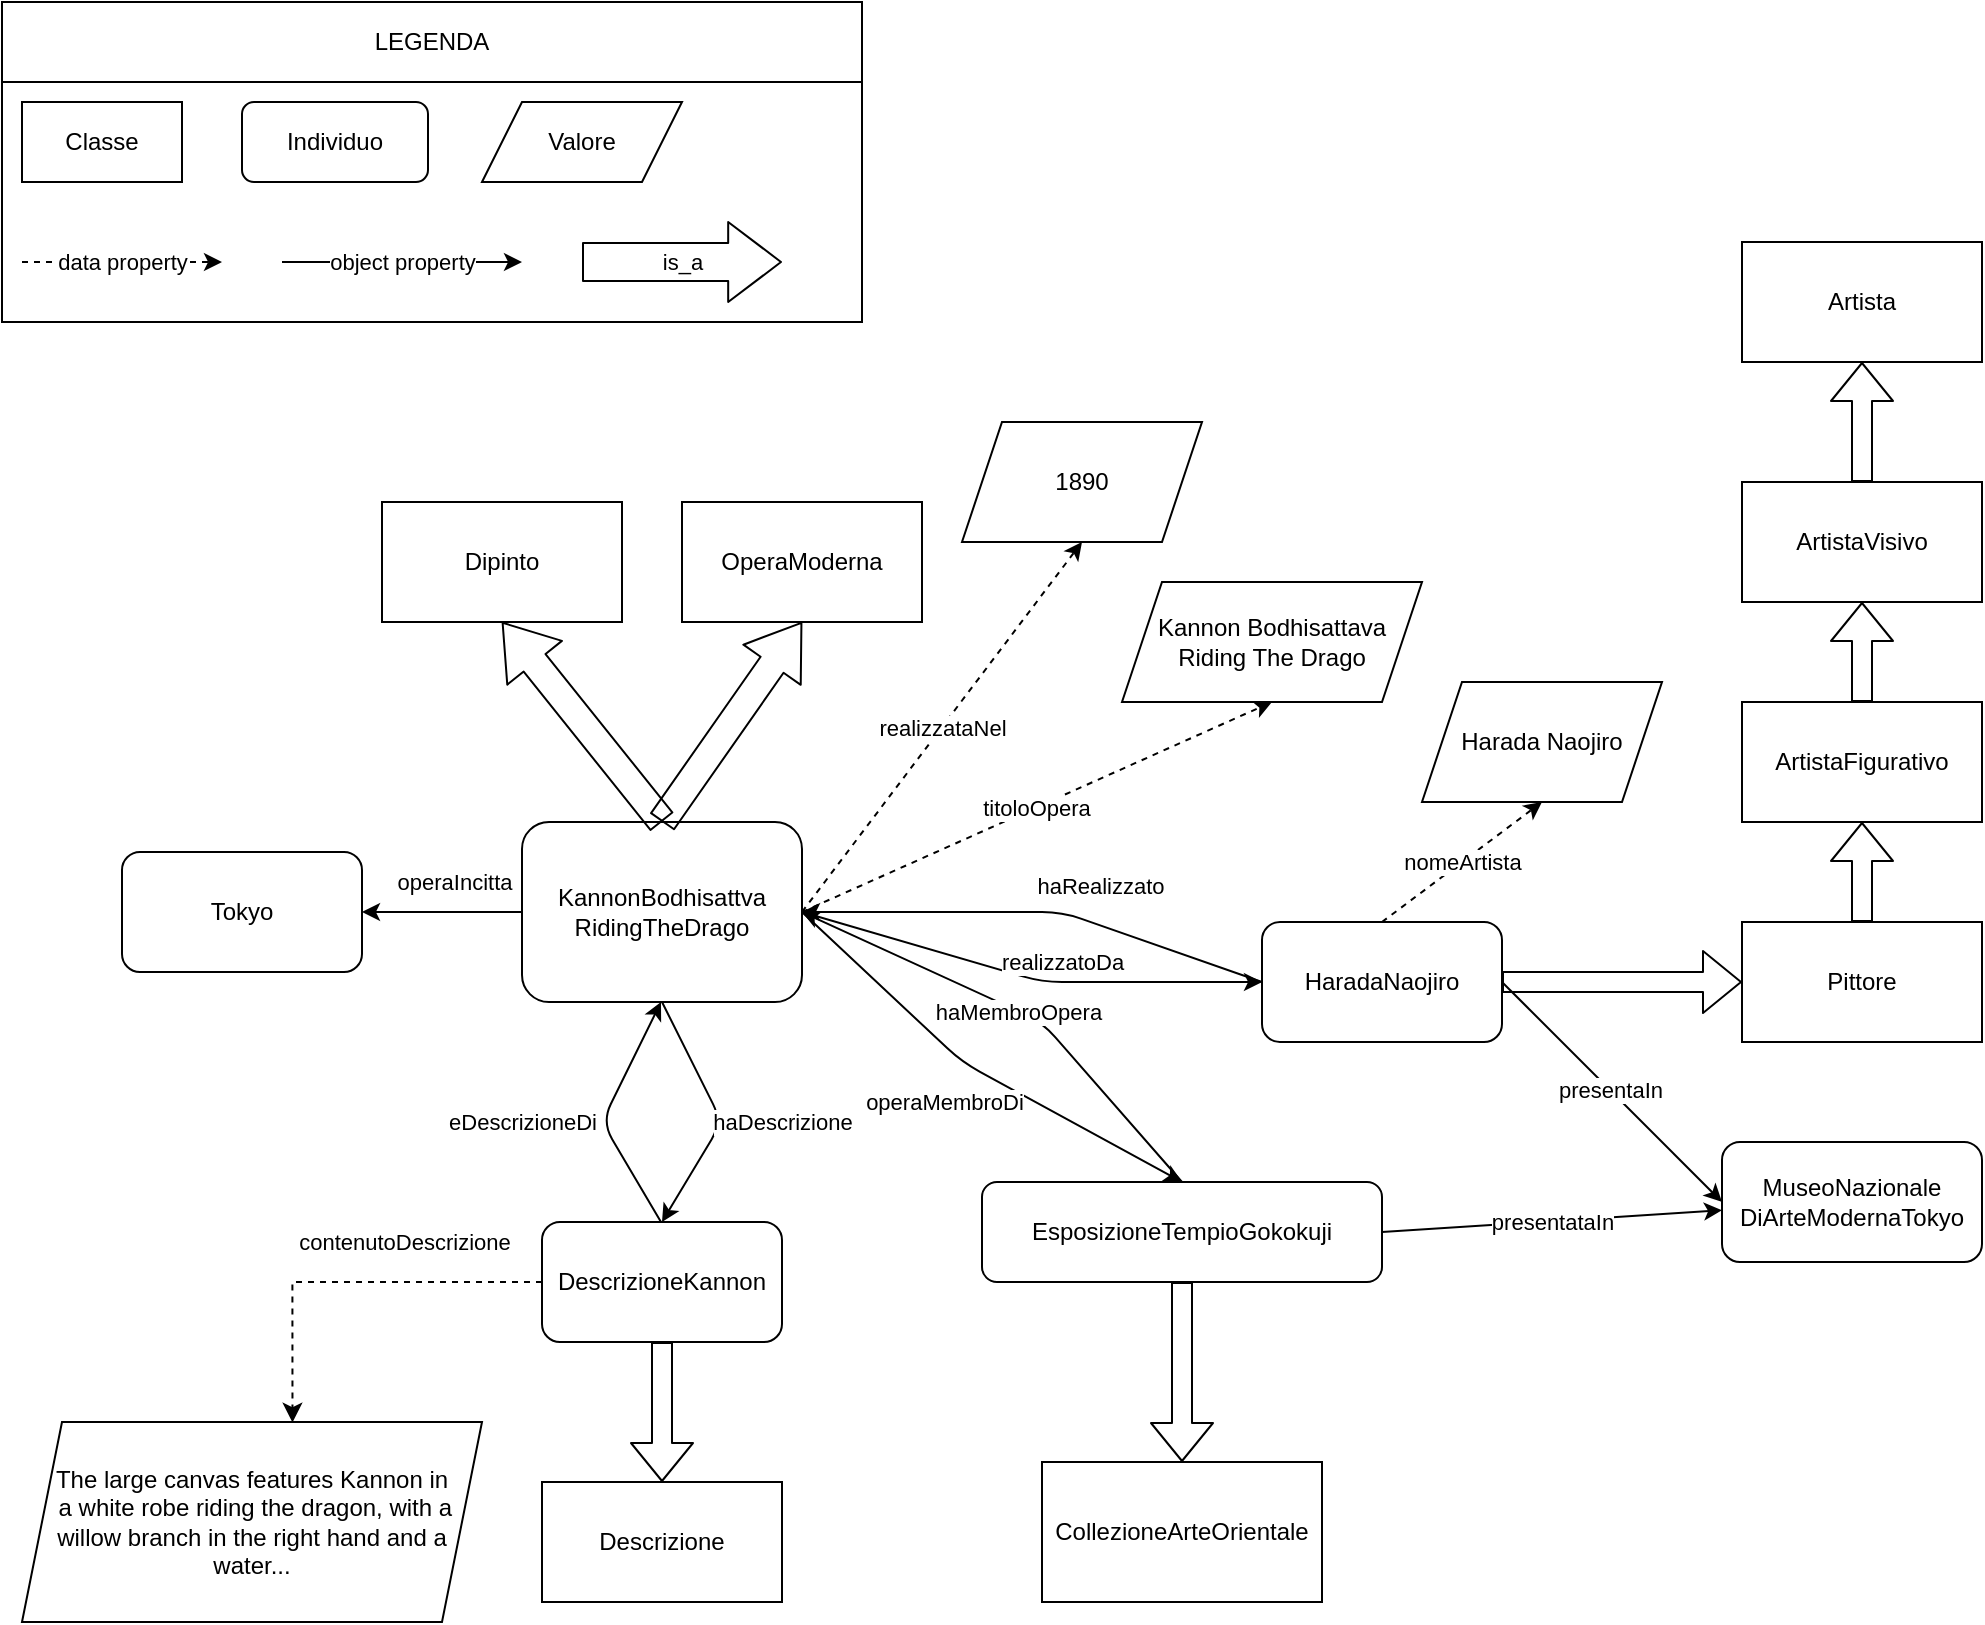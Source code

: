 <mxfile version="14.3.0" type="device"><diagram id="W7IGe3O9VNVbnZJ6zpuv" name="Page-1"><mxGraphModel dx="1906" dy="884" grid="1" gridSize="10" guides="1" tooltips="1" connect="1" arrows="1" fold="1" page="1" pageScale="1" pageWidth="827" pageHeight="1169" math="0" shadow="0"><root><mxCell id="0"/><mxCell id="1" parent="0"/><mxCell id="T6f1IbdC6FOyt4YjDUTe-45" value="eDescrizioneDi" style="endArrow=classic;html=1;exitX=0.5;exitY=1;exitDx=0;exitDy=0;entryX=0.5;entryY=0;entryDx=0;entryDy=0;" edge="1" parent="1"><mxGeometry x="-0.07" y="40" width="50" height="50" relative="1" as="geometry"><mxPoint x="819.5" y="1160" as="sourcePoint"/><mxPoint x="819.5" y="1050" as="targetPoint"/><Array as="points"><mxPoint x="790" y="1110"/></Array><mxPoint x="-4" y="18" as="offset"/></mxGeometry></mxCell><mxCell id="T6f1IbdC6FOyt4YjDUTe-46" value="KannonBodhisattva&lt;br&gt;RidingTheDrago" style="rounded=1;whiteSpace=wrap;html=1;" vertex="1" parent="1"><mxGeometry x="750" y="960" width="140" height="90" as="geometry"/></mxCell><mxCell id="T6f1IbdC6FOyt4YjDUTe-47" value="" style="shape=flexArrow;endArrow=classic;html=1;width=14;endSize=8.2;exitX=0.5;exitY=0;exitDx=0;exitDy=0;entryX=0.5;entryY=1;entryDx=0;entryDy=0;" edge="1" parent="1" source="T6f1IbdC6FOyt4YjDUTe-46" target="T6f1IbdC6FOyt4YjDUTe-49"><mxGeometry width="50" height="50" relative="1" as="geometry"><mxPoint x="810" y="830" as="sourcePoint"/><mxPoint x="830" y="760" as="targetPoint"/><Array as="points"/></mxGeometry></mxCell><mxCell id="T6f1IbdC6FOyt4YjDUTe-48" value="DescrizioneKannon" style="rounded=1;whiteSpace=wrap;html=1;" vertex="1" parent="1"><mxGeometry x="760" y="1160" width="120" height="60" as="geometry"/></mxCell><mxCell id="T6f1IbdC6FOyt4YjDUTe-49" value="Dipinto" style="rounded=0;whiteSpace=wrap;html=1;" vertex="1" parent="1"><mxGeometry x="680" y="800" width="120" height="60" as="geometry"/></mxCell><mxCell id="T6f1IbdC6FOyt4YjDUTe-50" value="OperaModerna" style="rounded=0;whiteSpace=wrap;html=1;" vertex="1" parent="1"><mxGeometry x="830" y="800" width="120" height="60" as="geometry"/></mxCell><mxCell id="T6f1IbdC6FOyt4YjDUTe-51" value="" style="shape=flexArrow;endArrow=classic;html=1;width=14;endSize=8.2;exitX=0.5;exitY=0;exitDx=0;exitDy=0;entryX=0.5;entryY=1;entryDx=0;entryDy=0;" edge="1" parent="1" source="T6f1IbdC6FOyt4YjDUTe-46" target="T6f1IbdC6FOyt4YjDUTe-50"><mxGeometry width="50" height="50" relative="1" as="geometry"><mxPoint x="920" y="820" as="sourcePoint"/><mxPoint x="915" y="750" as="targetPoint"/><Array as="points"/></mxGeometry></mxCell><mxCell id="T6f1IbdC6FOyt4YjDUTe-52" value="realizzatoDa" style="endArrow=classic;html=1;exitX=1;exitY=0.5;exitDx=0;exitDy=0;entryX=0;entryY=0.5;entryDx=0;entryDy=0;" edge="1" parent="1" source="T6f1IbdC6FOyt4YjDUTe-46" target="T6f1IbdC6FOyt4YjDUTe-53"><mxGeometry x="0.15" y="10" width="50" height="50" relative="1" as="geometry"><mxPoint x="980" y="920" as="sourcePoint"/><mxPoint x="1050" y="940" as="targetPoint"/><Array as="points"><mxPoint x="1010" y="1040"/></Array><mxPoint as="offset"/></mxGeometry></mxCell><mxCell id="T6f1IbdC6FOyt4YjDUTe-53" value="HaradaNaojiro" style="rounded=1;whiteSpace=wrap;html=1;" vertex="1" parent="1"><mxGeometry x="1120" y="1010" width="120" height="60" as="geometry"/></mxCell><mxCell id="T6f1IbdC6FOyt4YjDUTe-54" value="1890" style="shape=parallelogram;perimeter=parallelogramPerimeter;whiteSpace=wrap;html=1;fixedSize=1;" vertex="1" parent="1"><mxGeometry x="970" y="760" width="120" height="60" as="geometry"/></mxCell><mxCell id="T6f1IbdC6FOyt4YjDUTe-55" value="realizzataNel" style="endArrow=classic;html=1;entryX=0.5;entryY=1;entryDx=0;entryDy=0;dashed=1;" edge="1" parent="1" target="T6f1IbdC6FOyt4YjDUTe-54"><mxGeometry width="50" height="50" relative="1" as="geometry"><mxPoint x="890" y="1005" as="sourcePoint"/><mxPoint x="1010" y="790" as="targetPoint"/></mxGeometry></mxCell><mxCell id="T6f1IbdC6FOyt4YjDUTe-56" value="titoloOpera" style="endArrow=classic;html=1;dashed=1;exitX=1;exitY=0.5;exitDx=0;exitDy=0;entryX=0.5;entryY=1;entryDx=0;entryDy=0;" edge="1" parent="1" source="T6f1IbdC6FOyt4YjDUTe-46" target="T6f1IbdC6FOyt4YjDUTe-57"><mxGeometry width="50" height="50" relative="1" as="geometry"><mxPoint x="1040" y="860" as="sourcePoint"/><mxPoint x="1090" y="830" as="targetPoint"/></mxGeometry></mxCell><mxCell id="T6f1IbdC6FOyt4YjDUTe-57" value="Kannon Bodhisattava Riding The Drago" style="shape=parallelogram;perimeter=parallelogramPerimeter;whiteSpace=wrap;html=1;fixedSize=1;" vertex="1" parent="1"><mxGeometry x="1050" y="840" width="150" height="60" as="geometry"/></mxCell><mxCell id="T6f1IbdC6FOyt4YjDUTe-58" value="contenutoDescrizione" style="edgeStyle=orthogonalEdgeStyle;rounded=0;orthogonalLoop=1;jettySize=auto;html=1;entryX=0.588;entryY=0.003;entryDx=0;entryDy=0;endSize=7;dashed=1;entryPerimeter=0;" edge="1" parent="1" target="T6f1IbdC6FOyt4YjDUTe-69"><mxGeometry x="-0.289" y="-20" relative="1" as="geometry"><Array as="points"><mxPoint x="635" y="1190"/></Array><mxPoint x="942.5" y="1220" as="targetPoint"/><mxPoint x="760" y="1190" as="sourcePoint"/><mxPoint as="offset"/></mxGeometry></mxCell><mxCell id="T6f1IbdC6FOyt4YjDUTe-59" value="Descrizione" style="rounded=0;whiteSpace=wrap;html=1;" vertex="1" parent="1"><mxGeometry x="760" y="1290" width="120" height="60" as="geometry"/></mxCell><mxCell id="T6f1IbdC6FOyt4YjDUTe-60" value="" style="shape=flexArrow;endArrow=classic;html=1;exitX=0.5;exitY=1;exitDx=0;exitDy=0;entryX=0.5;entryY=0;entryDx=0;entryDy=0;" edge="1" parent="1" source="T6f1IbdC6FOyt4YjDUTe-48" target="T6f1IbdC6FOyt4YjDUTe-59"><mxGeometry width="50" height="50" relative="1" as="geometry"><mxPoint x="950" y="1120" as="sourcePoint"/><mxPoint x="1000" y="1070" as="targetPoint"/></mxGeometry></mxCell><mxCell id="T6f1IbdC6FOyt4YjDUTe-61" value="Artista" style="rounded=0;whiteSpace=wrap;html=1;" vertex="1" parent="1"><mxGeometry x="1360" y="670" width="120" height="60" as="geometry"/></mxCell><mxCell id="T6f1IbdC6FOyt4YjDUTe-62" value="Pittore" style="rounded=0;whiteSpace=wrap;html=1;" vertex="1" parent="1"><mxGeometry x="1360" y="1010" width="120" height="60" as="geometry"/></mxCell><mxCell id="T6f1IbdC6FOyt4YjDUTe-63" value="ArtistaVisivo" style="rounded=0;whiteSpace=wrap;html=1;" vertex="1" parent="1"><mxGeometry x="1360" y="790" width="120" height="60" as="geometry"/></mxCell><mxCell id="T6f1IbdC6FOyt4YjDUTe-64" value="ArtistaFigurativo" style="rounded=0;whiteSpace=wrap;html=1;" vertex="1" parent="1"><mxGeometry x="1360" y="900" width="120" height="60" as="geometry"/></mxCell><mxCell id="T6f1IbdC6FOyt4YjDUTe-65" value="" style="shape=flexArrow;endArrow=classic;html=1;exitX=1;exitY=0.5;exitDx=0;exitDy=0;entryX=0;entryY=0.5;entryDx=0;entryDy=0;" edge="1" parent="1" source="T6f1IbdC6FOyt4YjDUTe-53" target="T6f1IbdC6FOyt4YjDUTe-62"><mxGeometry width="50" height="50" relative="1" as="geometry"><mxPoint x="1330" y="970" as="sourcePoint"/><mxPoint x="1250" y="1005" as="targetPoint"/></mxGeometry></mxCell><mxCell id="T6f1IbdC6FOyt4YjDUTe-66" value="" style="shape=flexArrow;endArrow=classic;html=1;exitX=0.5;exitY=0;exitDx=0;exitDy=0;entryX=0.5;entryY=1;entryDx=0;entryDy=0;" edge="1" parent="1" source="T6f1IbdC6FOyt4YjDUTe-62" target="T6f1IbdC6FOyt4YjDUTe-64"><mxGeometry width="50" height="50" relative="1" as="geometry"><mxPoint x="1415" y="760" as="sourcePoint"/><mxPoint x="1465" y="710" as="targetPoint"/></mxGeometry></mxCell><mxCell id="T6f1IbdC6FOyt4YjDUTe-67" value="" style="shape=flexArrow;endArrow=classic;html=1;exitX=0.5;exitY=0;exitDx=0;exitDy=0;entryX=0.5;entryY=1;entryDx=0;entryDy=0;" edge="1" parent="1" source="T6f1IbdC6FOyt4YjDUTe-64" target="T6f1IbdC6FOyt4YjDUTe-63"><mxGeometry width="50" height="50" relative="1" as="geometry"><mxPoint x="1375" y="890" as="sourcePoint"/><mxPoint x="1365" y="840" as="targetPoint"/></mxGeometry></mxCell><mxCell id="T6f1IbdC6FOyt4YjDUTe-68" value="" style="shape=flexArrow;endArrow=classic;html=1;exitX=0.5;exitY=0;exitDx=0;exitDy=0;entryX=0.5;entryY=1;entryDx=0;entryDy=0;" edge="1" parent="1" source="T6f1IbdC6FOyt4YjDUTe-63" target="T6f1IbdC6FOyt4YjDUTe-61"><mxGeometry width="50" height="50" relative="1" as="geometry"><mxPoint x="1485" y="1010" as="sourcePoint"/><mxPoint x="1365" y="730" as="targetPoint"/></mxGeometry></mxCell><mxCell id="T6f1IbdC6FOyt4YjDUTe-69" value="The large canvas features Kannon in&lt;br&gt;&amp;nbsp;a white robe riding the dragon, with a willow branch in the right hand and a water..." style="shape=parallelogram;perimeter=parallelogramPerimeter;whiteSpace=wrap;html=1;fixedSize=1;" vertex="1" parent="1"><mxGeometry x="500" y="1260" width="230" height="100" as="geometry"/></mxCell><mxCell id="T6f1IbdC6FOyt4YjDUTe-70" value="" style="endArrow=classic;html=1;exitX=0.5;exitY=1;exitDx=0;exitDy=0;entryX=0.5;entryY=0;entryDx=0;entryDy=0;" edge="1" parent="1" source="T6f1IbdC6FOyt4YjDUTe-46" target="T6f1IbdC6FOyt4YjDUTe-48"><mxGeometry width="50" height="50" relative="1" as="geometry"><mxPoint x="870" y="1020" as="sourcePoint"/><mxPoint x="920" y="970" as="targetPoint"/><Array as="points"><mxPoint x="850" y="1110"/></Array></mxGeometry></mxCell><mxCell id="T6f1IbdC6FOyt4YjDUTe-71" value="haDescrizione" style="edgeLabel;html=1;align=center;verticalAlign=middle;resizable=0;points=[];" vertex="1" connectable="0" parent="T6f1IbdC6FOyt4YjDUTe-70"><mxGeometry x="-0.376" y="1" relative="1" as="geometry"><mxPoint x="41.66" y="25.56" as="offset"/></mxGeometry></mxCell><mxCell id="T6f1IbdC6FOyt4YjDUTe-72" value="LEGENDA" style="rounded=0;whiteSpace=wrap;html=1;" vertex="1" parent="1"><mxGeometry x="490" y="550" width="430" height="40" as="geometry"/></mxCell><mxCell id="T6f1IbdC6FOyt4YjDUTe-73" value="" style="rounded=0;whiteSpace=wrap;html=1;" vertex="1" parent="1"><mxGeometry x="490" y="590" width="430" height="120" as="geometry"/></mxCell><mxCell id="T6f1IbdC6FOyt4YjDUTe-74" value="Classe" style="rounded=0;whiteSpace=wrap;html=1;" vertex="1" parent="1"><mxGeometry x="500" y="600" width="80" height="40" as="geometry"/></mxCell><mxCell id="T6f1IbdC6FOyt4YjDUTe-75" value="Individuo" style="rounded=1;whiteSpace=wrap;html=1;" vertex="1" parent="1"><mxGeometry x="610" y="600" width="93" height="40" as="geometry"/></mxCell><mxCell id="T6f1IbdC6FOyt4YjDUTe-76" value="Valore" style="shape=parallelogram;perimeter=parallelogramPerimeter;whiteSpace=wrap;html=1;fixedSize=1;" vertex="1" parent="1"><mxGeometry x="730" y="600" width="100" height="40" as="geometry"/></mxCell><mxCell id="T6f1IbdC6FOyt4YjDUTe-77" value="data property" style="endArrow=classic;html=1;dashed=1;" edge="1" parent="1"><mxGeometry width="50" height="50" relative="1" as="geometry"><mxPoint x="500" y="680" as="sourcePoint"/><mxPoint x="600" y="680" as="targetPoint"/></mxGeometry></mxCell><mxCell id="T6f1IbdC6FOyt4YjDUTe-78" value="object property" style="endArrow=classic;html=1;" edge="1" parent="1"><mxGeometry width="50" height="50" relative="1" as="geometry"><mxPoint x="630" y="680" as="sourcePoint"/><mxPoint x="750" y="680" as="targetPoint"/></mxGeometry></mxCell><mxCell id="T6f1IbdC6FOyt4YjDUTe-79" value="is_a" style="shape=flexArrow;endArrow=classic;html=1;width=19;endSize=8.47;" edge="1" parent="1"><mxGeometry width="50" height="50" relative="1" as="geometry"><mxPoint x="780" y="680" as="sourcePoint"/><mxPoint x="880" y="680" as="targetPoint"/></mxGeometry></mxCell><mxCell id="T6f1IbdC6FOyt4YjDUTe-80" value="operaIncitta" style="endArrow=classic;html=1;exitX=0;exitY=0.5;exitDx=0;exitDy=0;" edge="1" parent="1" source="T6f1IbdC6FOyt4YjDUTe-46" target="T6f1IbdC6FOyt4YjDUTe-81"><mxGeometry x="-0.143" y="-15" width="50" height="50" relative="1" as="geometry"><mxPoint x="660" y="895" as="sourcePoint"/><mxPoint x="630" y="845" as="targetPoint"/><mxPoint as="offset"/></mxGeometry></mxCell><mxCell id="T6f1IbdC6FOyt4YjDUTe-81" value="Tokyo" style="rounded=1;whiteSpace=wrap;html=1;" vertex="1" parent="1"><mxGeometry x="550" y="975" width="120" height="60" as="geometry"/></mxCell><mxCell id="T6f1IbdC6FOyt4YjDUTe-82" value="CollezioneArteOrientale" style="rounded=0;whiteSpace=wrap;html=1;" vertex="1" parent="1"><mxGeometry x="1010" y="1280" width="140" height="70" as="geometry"/></mxCell><mxCell id="T6f1IbdC6FOyt4YjDUTe-83" value="presentataIn" style="endArrow=classic;html=1;exitX=1;exitY=0.5;exitDx=0;exitDy=0;" edge="1" parent="1" source="T6f1IbdC6FOyt4YjDUTe-86" target="T6f1IbdC6FOyt4YjDUTe-84"><mxGeometry width="50" height="50" relative="1" as="geometry"><mxPoint x="1190" y="1145" as="sourcePoint"/><mxPoint x="1190" y="1340" as="targetPoint"/></mxGeometry></mxCell><mxCell id="T6f1IbdC6FOyt4YjDUTe-84" value="MuseoNazionale&lt;br&gt;DiArteModernaTokyo" style="rounded=1;whiteSpace=wrap;html=1;" vertex="1" parent="1"><mxGeometry x="1350" y="1120" width="130" height="60" as="geometry"/></mxCell><mxCell id="T6f1IbdC6FOyt4YjDUTe-85" value="haMembroOpera" style="endArrow=classic;html=1;entryX=1;entryY=0.5;entryDx=0;entryDy=0;exitX=0.5;exitY=0;exitDx=0;exitDy=0;" edge="1" parent="1" source="T6f1IbdC6FOyt4YjDUTe-86" target="T6f1IbdC6FOyt4YjDUTe-46"><mxGeometry width="50" height="50" relative="1" as="geometry"><mxPoint x="1110" y="1130" as="sourcePoint"/><mxPoint x="1240" y="1227.5" as="targetPoint"/><Array as="points"><mxPoint x="1010" y="1060"/></Array></mxGeometry></mxCell><mxCell id="T6f1IbdC6FOyt4YjDUTe-86" value="EsposizioneTempioGokokuji" style="rounded=1;whiteSpace=wrap;html=1;" vertex="1" parent="1"><mxGeometry x="980" y="1140" width="200" height="50" as="geometry"/></mxCell><mxCell id="T6f1IbdC6FOyt4YjDUTe-87" value="operaMembroDi" style="endArrow=classic;html=1;exitX=1;exitY=0.5;exitDx=0;exitDy=0;entryX=0.5;entryY=0;entryDx=0;entryDy=0;" edge="1" parent="1" source="T6f1IbdC6FOyt4YjDUTe-46" target="T6f1IbdC6FOyt4YjDUTe-86"><mxGeometry x="-0.056" y="-22" width="50" height="50" relative="1" as="geometry"><mxPoint x="890" y="1005" as="sourcePoint"/><mxPoint x="1120" y="1140" as="targetPoint"/><Array as="points"><mxPoint x="970" y="1080"/></Array><mxPoint as="offset"/></mxGeometry></mxCell><mxCell id="T6f1IbdC6FOyt4YjDUTe-88" value="" style="shape=flexArrow;endArrow=classic;html=1;exitX=0.5;exitY=1;exitDx=0;exitDy=0;entryX=0.5;entryY=0;entryDx=0;entryDy=0;" edge="1" parent="1" source="T6f1IbdC6FOyt4YjDUTe-86" target="T6f1IbdC6FOyt4YjDUTe-82"><mxGeometry width="50" height="50" relative="1" as="geometry"><mxPoint x="1210" y="1160" as="sourcePoint"/><mxPoint x="1260" y="1110" as="targetPoint"/></mxGeometry></mxCell><mxCell id="T6f1IbdC6FOyt4YjDUTe-89" value="" style="endArrow=classic;html=1;exitX=1;exitY=0.5;exitDx=0;exitDy=0;entryX=0;entryY=0.5;entryDx=0;entryDy=0;" edge="1" parent="1" source="T6f1IbdC6FOyt4YjDUTe-53" target="T6f1IbdC6FOyt4YjDUTe-84"><mxGeometry width="50" height="50" relative="1" as="geometry"><mxPoint x="1230" y="1090" as="sourcePoint"/><mxPoint x="1280" y="1040" as="targetPoint"/></mxGeometry></mxCell><mxCell id="T6f1IbdC6FOyt4YjDUTe-90" value="presentaIn" style="edgeLabel;html=1;align=center;verticalAlign=middle;resizable=0;points=[];" vertex="1" connectable="0" parent="T6f1IbdC6FOyt4YjDUTe-89"><mxGeometry x="-0.014" relative="1" as="geometry"><mxPoint as="offset"/></mxGeometry></mxCell><mxCell id="T6f1IbdC6FOyt4YjDUTe-91" value="haRealizzato" style="endArrow=classic;html=1;exitX=0;exitY=0.5;exitDx=0;exitDy=0;entryX=1;entryY=0.5;entryDx=0;entryDy=0;" edge="1" parent="1" source="T6f1IbdC6FOyt4YjDUTe-53" target="T6f1IbdC6FOyt4YjDUTe-46"><mxGeometry x="-0.216" y="-18" width="50" height="50" relative="1" as="geometry"><mxPoint x="1170" y="840" as="sourcePoint"/><mxPoint x="1220" y="790" as="targetPoint"/><Array as="points"><mxPoint x="1020" y="1005"/></Array><mxPoint as="offset"/></mxGeometry></mxCell><mxCell id="T6f1IbdC6FOyt4YjDUTe-92" value="Harada Naojiro" style="shape=parallelogram;perimeter=parallelogramPerimeter;whiteSpace=wrap;html=1;fixedSize=1;" vertex="1" parent="1"><mxGeometry x="1200" y="890" width="120" height="60" as="geometry"/></mxCell><mxCell id="T6f1IbdC6FOyt4YjDUTe-93" value="nomeArtista" style="endArrow=classic;html=1;exitX=0.5;exitY=0;exitDx=0;exitDy=0;dashed=1;entryX=0.5;entryY=1;entryDx=0;entryDy=0;" edge="1" parent="1" source="T6f1IbdC6FOyt4YjDUTe-53" target="T6f1IbdC6FOyt4YjDUTe-92"><mxGeometry width="50" height="50" relative="1" as="geometry"><mxPoint x="1140" y="1030" as="sourcePoint"/><mxPoint x="1190" y="980" as="targetPoint"/></mxGeometry></mxCell></root></mxGraphModel></diagram></mxfile>